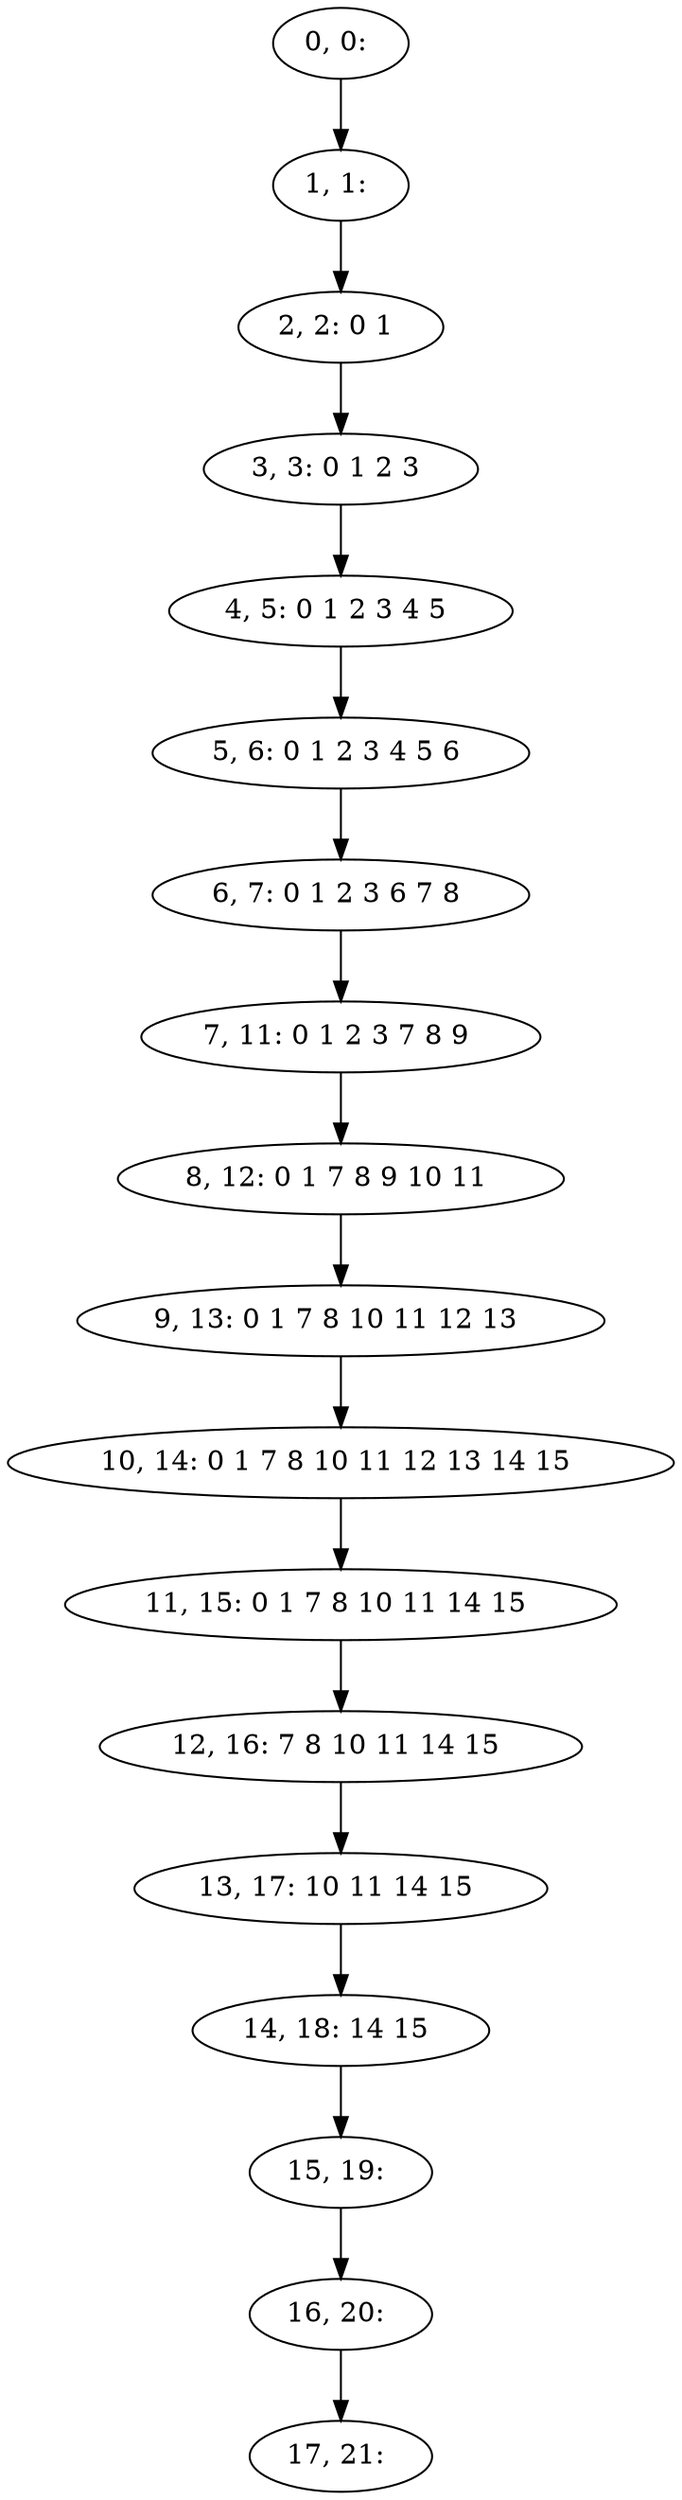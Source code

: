 digraph G {
0[label="0, 0: "];
1[label="1, 1: "];
2[label="2, 2: 0 1 "];
3[label="3, 3: 0 1 2 3 "];
4[label="4, 5: 0 1 2 3 4 5 "];
5[label="5, 6: 0 1 2 3 4 5 6 "];
6[label="6, 7: 0 1 2 3 6 7 8 "];
7[label="7, 11: 0 1 2 3 7 8 9 "];
8[label="8, 12: 0 1 7 8 9 10 11 "];
9[label="9, 13: 0 1 7 8 10 11 12 13 "];
10[label="10, 14: 0 1 7 8 10 11 12 13 14 15 "];
11[label="11, 15: 0 1 7 8 10 11 14 15 "];
12[label="12, 16: 7 8 10 11 14 15 "];
13[label="13, 17: 10 11 14 15 "];
14[label="14, 18: 14 15 "];
15[label="15, 19: "];
16[label="16, 20: "];
17[label="17, 21: "];
0->1 ;
1->2 ;
2->3 ;
3->4 ;
4->5 ;
5->6 ;
6->7 ;
7->8 ;
8->9 ;
9->10 ;
10->11 ;
11->12 ;
12->13 ;
13->14 ;
14->15 ;
15->16 ;
16->17 ;
}
